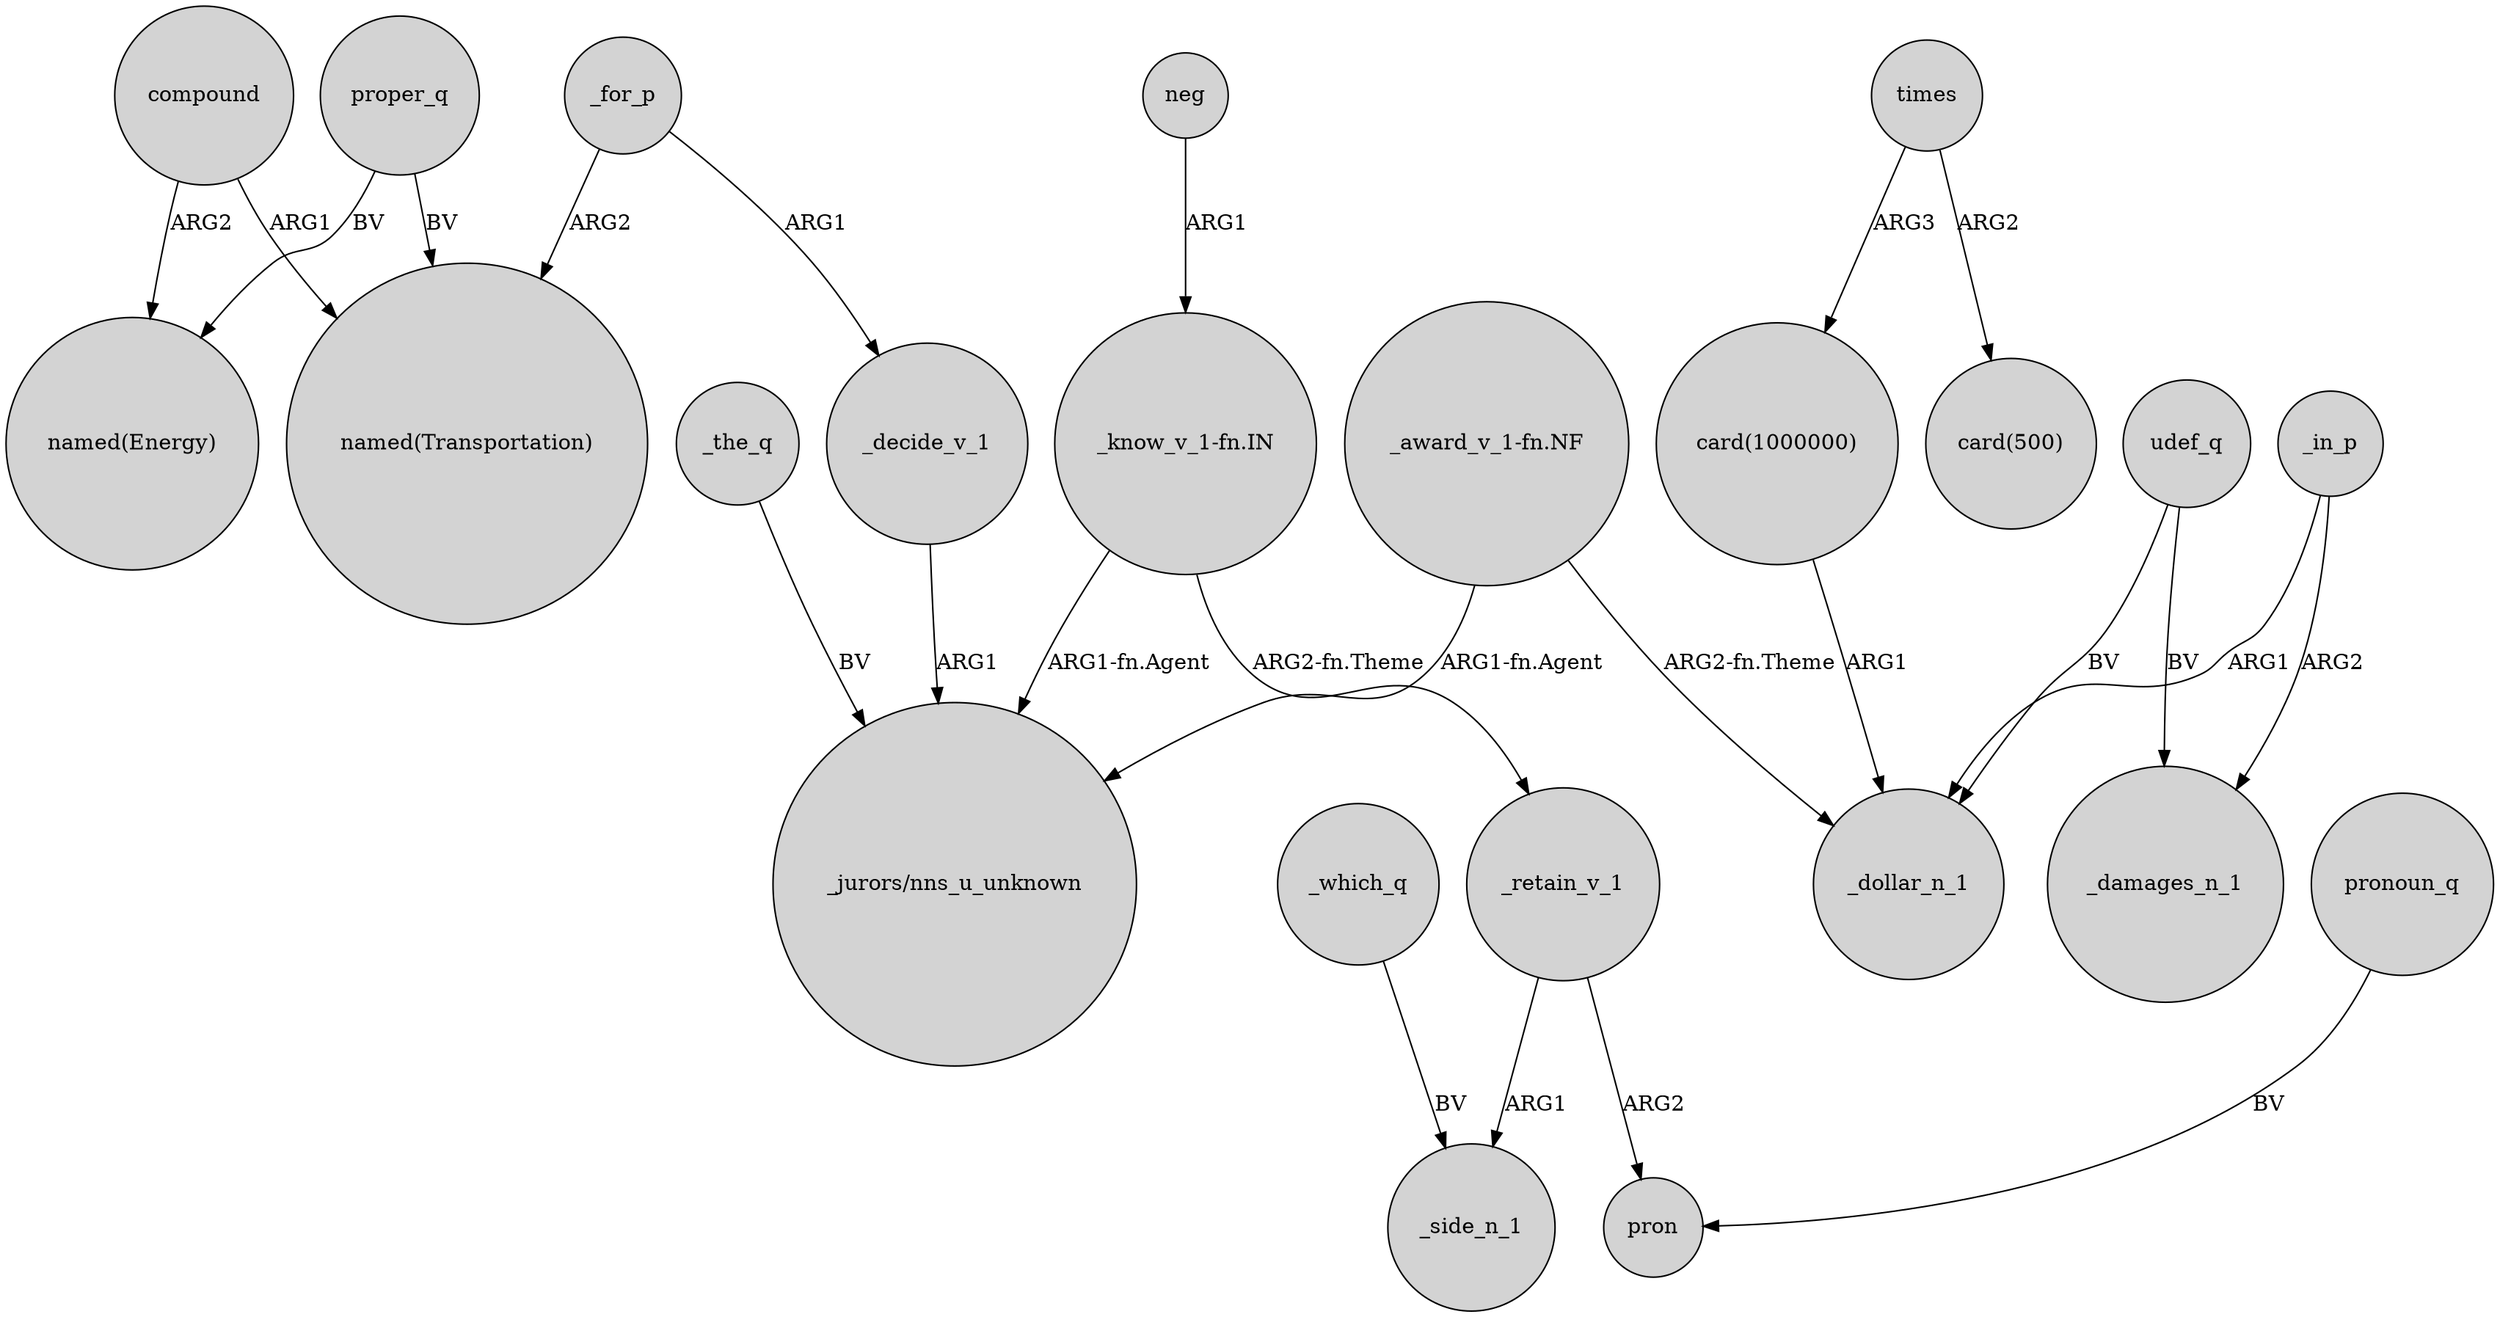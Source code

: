 digraph {
	node [shape=circle style=filled]
	compound -> "named(Transportation)" [label=ARG1]
	"card(1000000)" -> _dollar_n_1 [label=ARG1]
	proper_q -> "named(Transportation)" [label=BV]
	_the_q -> "_jurors/nns_u_unknown" [label=BV]
	_for_p -> "named(Transportation)" [label=ARG2]
	_retain_v_1 -> _side_n_1 [label=ARG1]
	compound -> "named(Energy)" [label=ARG2]
	udef_q -> _damages_n_1 [label=BV]
	_for_p -> _decide_v_1 [label=ARG1]
	"_award_v_1-fn.NF" -> _dollar_n_1 [label="ARG2-fn.Theme"]
	"_know_v_1-fn.IN" -> "_jurors/nns_u_unknown" [label="ARG1-fn.Agent"]
	proper_q -> "named(Energy)" [label=BV]
	"_award_v_1-fn.NF" -> "_jurors/nns_u_unknown" [label="ARG1-fn.Agent"]
	_decide_v_1 -> "_jurors/nns_u_unknown" [label=ARG1]
	pronoun_q -> pron [label=BV]
	_in_p -> _damages_n_1 [label=ARG2]
	"_know_v_1-fn.IN" -> _retain_v_1 [label="ARG2-fn.Theme"]
	neg -> "_know_v_1-fn.IN" [label=ARG1]
	times -> "card(1000000)" [label=ARG3]
	times -> "card(500)" [label=ARG2]
	_in_p -> _dollar_n_1 [label=ARG1]
	_retain_v_1 -> pron [label=ARG2]
	udef_q -> _dollar_n_1 [label=BV]
	_which_q -> _side_n_1 [label=BV]
}
